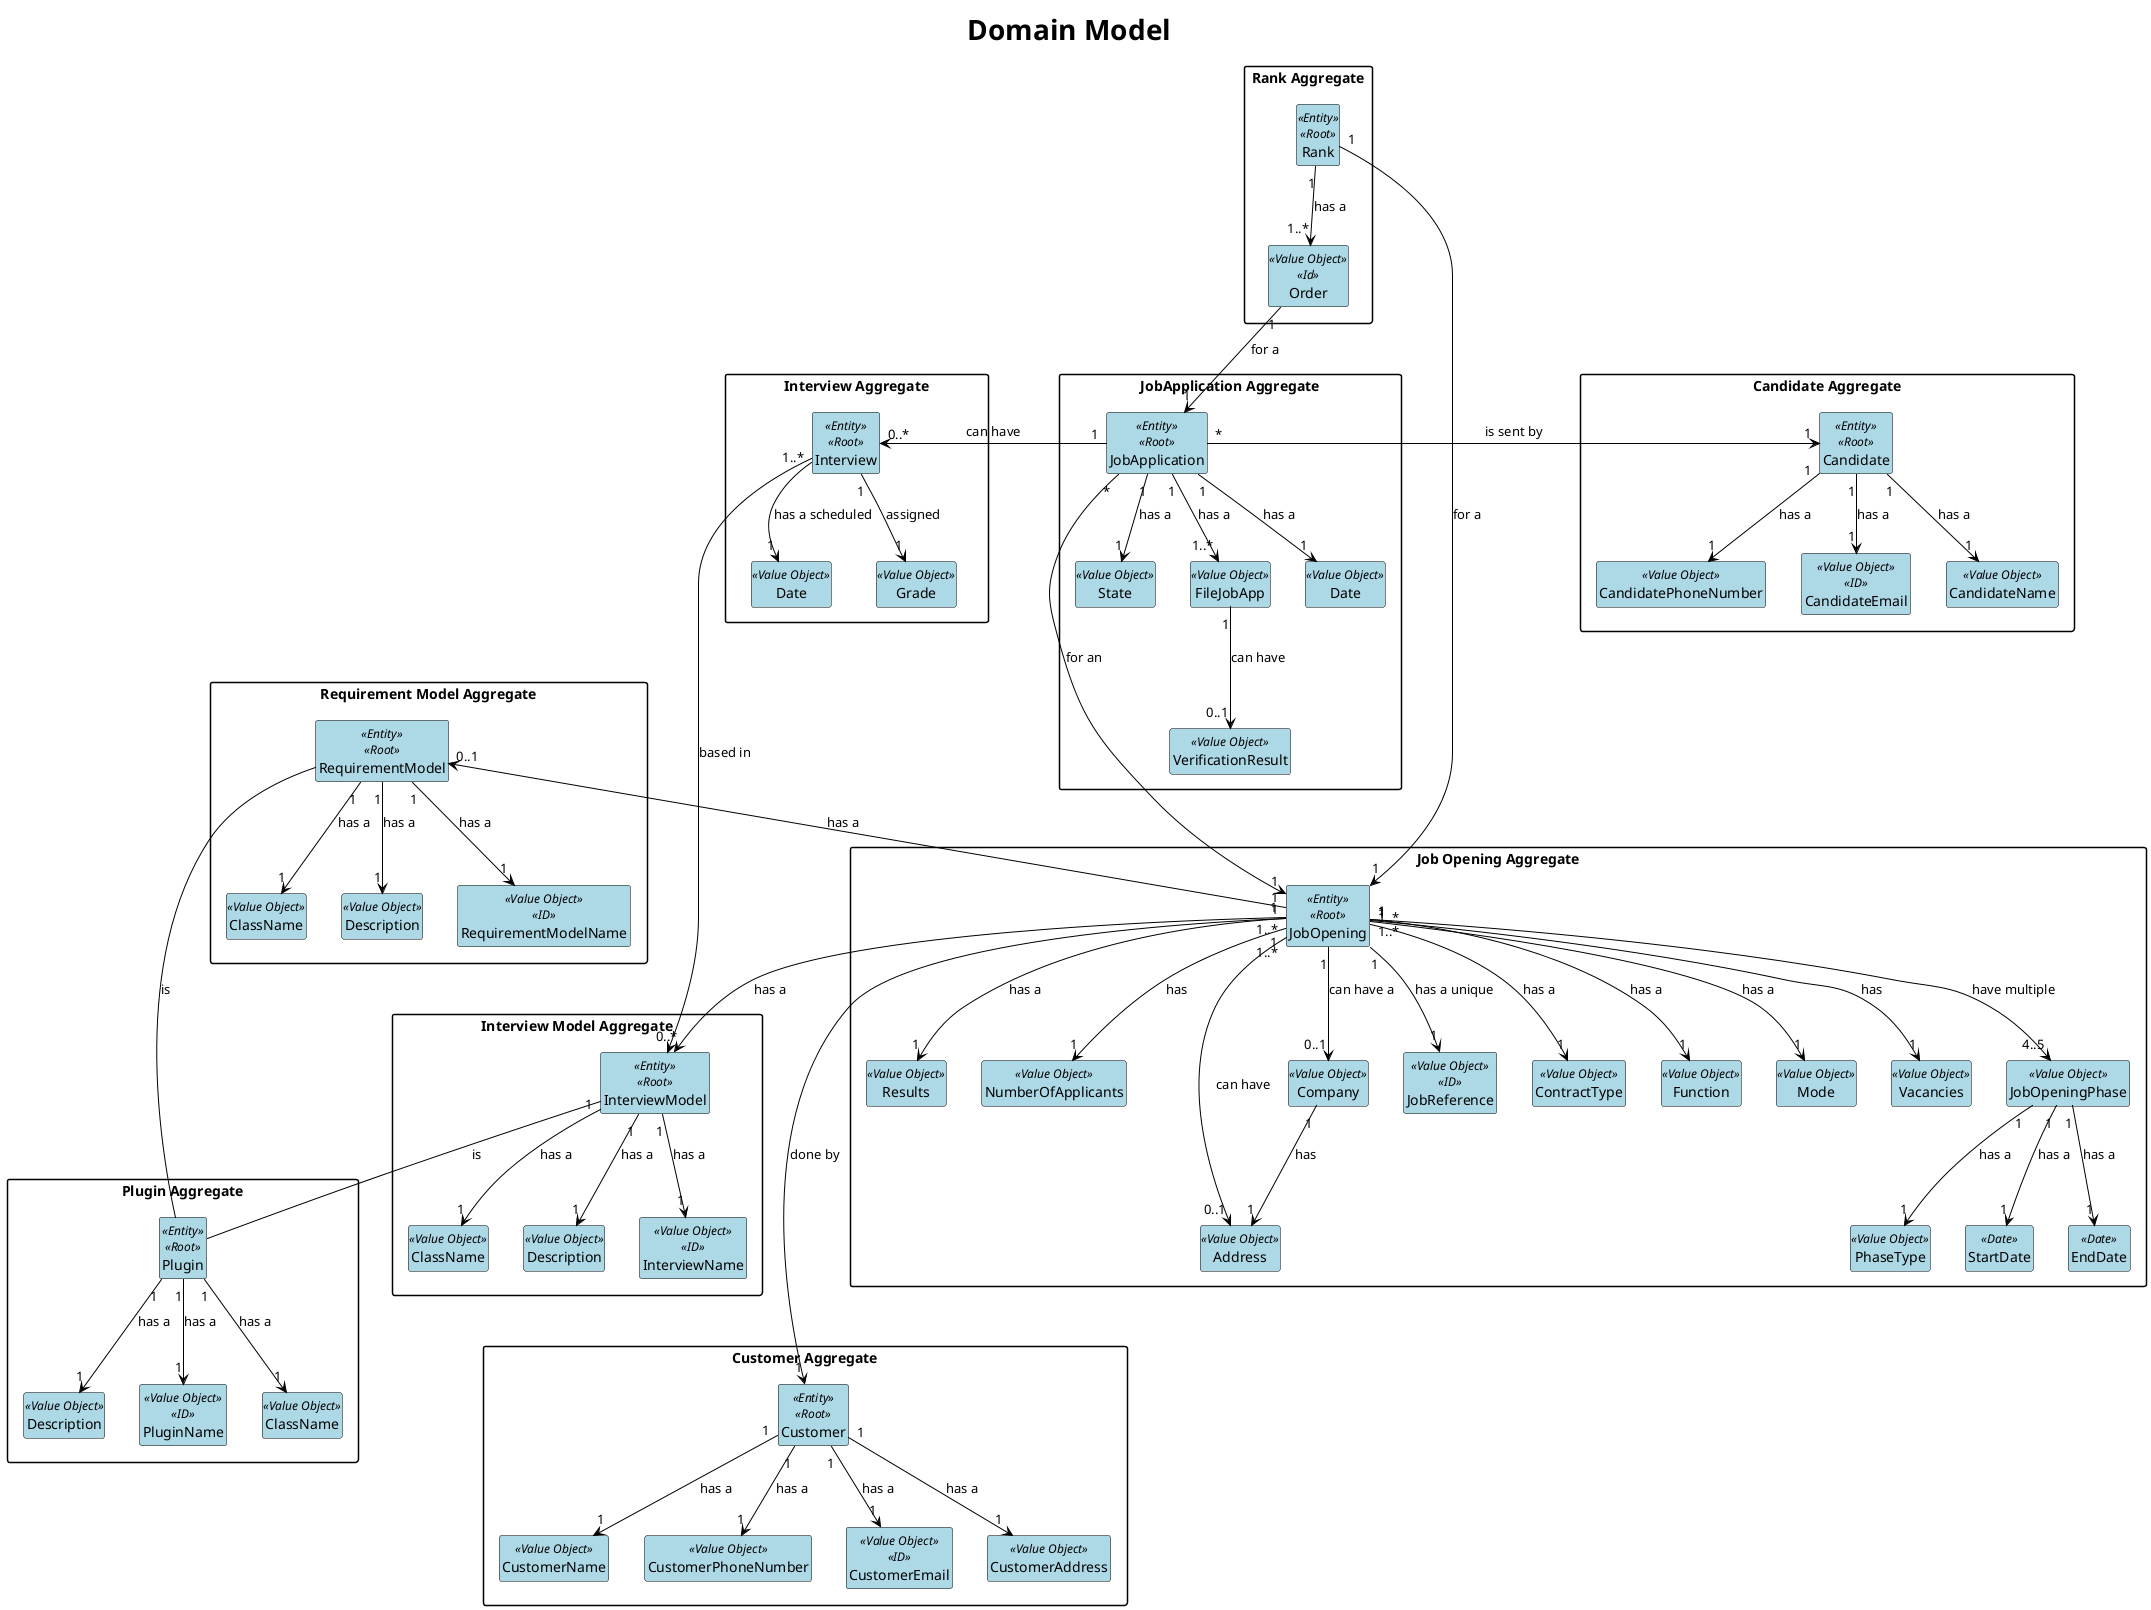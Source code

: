 @startuml

title <size:28>Domain Model</size>

hide methods
hide circle
hide attributes

'skinparam linetype ortho
'skinparam linetype polyline
skinparam packageStyle rect

skinparam class {
    BackgroundColor LightBlue
    ArrowColor Black
    BorderColor Black
    FontColor Black
    FontSize 14
}

skinparam relationship {
    ArrowColor Black
    ArrowFontColor Black
    ArrowFontSize 14
}

package "Candidate Aggregate" {
class Candidate <<Entity>> <<Root>>

class CandidateName <<Value Object>>
class CandidatePhoneNumber <<Value Object>>
class CandidateEmail <<Value Object>> <<ID>>

Candidate "1"--> "1" CandidateName : has a
Candidate "1" --> "1" CandidatePhoneNumber : has a
Candidate "1" --> "1" CandidateEmail : has a
}

package "Customer Aggregate" {
class Customer <<Entity>> <<Root>>

class CustomerName <<Value Object>>
class CustomerPhoneNumber <<Value Object>>
class CustomerEmail <<Value Object>><<ID>>
class CustomerAddress <<Value Object>>

Customer "1"--> "1" CustomerName : has a
Customer "1" --> "1" CustomerPhoneNumber : has a
Customer "1" --> "1" CustomerEmail : has a
Customer "1" --> "1" CustomerAddress : has a

}

package "JobApplication Aggregate" {
class JobApplication <<Entity>> <<Root>>

class Date <<Value Object>>
class State <<Value Object>>
class FileJobApp <<Value Object>>
class VerificationResult <<Value Object>>

JobApplication "1" --> "1" Date : has a
JobApplication "1" -->"1" State : has a
JobApplication "1" --> "1..*" FileJobApp : has a
FileJobApp "1" --> "0..1"VerificationResult : can have

}

package "Rank Aggregate" {
class Rank <<Entity>> <<Root>>
class Order <<Value Object>> <<Id>>
Rank "1" --> "1..*" Order: has a
}


package "Job Opening Aggregate" {
class JobOpening <<Entity>> <<Root>>

class Company <<Value Object>>
class Address <<Value Object>>
class JobReference <<Value Object>> <<ID>>
class ContractType <<Value Object>>
class Function <<Value Object>>
class Mode <<Value Object>>
class Vacancies <<Value Object>>
class JobOpeningPhase <<Value Object>>
class PhaseType <<Value Object>>
class Results <<Value Object>>
class StartDate <<Date>>
class EndDate <<Date>>

class NumberOfApplicants <<Value Object>>
class Address <<Value Object>>

JobOpening "1" --> "0..1" Company : can have a
Company "1" --> "1" Address : has
JobOpening "1" --> "1" JobReference : has a unique
JobOpening "1..*" --> "1" ContractType : has a
JobOpening "1..*" --> "1" Function : has a
JobOpening "1" --> "1" Mode : has a
JobOpening "1" --> "1" Vacancies : has
JobOpening "1" --> "4..5" JobOpeningPhase : have multiple
JobOpeningPhase "1" --> "1" StartDate : has a
JobOpeningPhase "1" --> "1" EndDate : has a
JobOpeningPhase "1" --> "1" PhaseType : has a
JobOpening "1" --> "1" Results : has a
JobOpening "1" --> "1" NumberOfApplicants : has
JobOpening "1..*" --> "0..1" Address : can have

}

package "Interview Aggregate" {
class Interview <<Entity>> <<Root>>


class Date <<Value Object>>
'class Hour <<Value Object>>
class Grade <<Value Object>>

Interview "1..*" --> "1" Date : has a scheduled
'Interview "1..*" --> "1" Hour : has a scheduled
Interview "1" --> "1" Grade : assigned

}

JobOpening "1..*" ---down-> "1" Customer : done by
'Candidate "1" ---down-> "0..*" Interview : has
Interview "0..*" <--right-- "1" JobApplication : can have
JobApplication "*" ---down-> "1" JobOpening : for an
Candidate "1" <-right "*" JobApplication : is sent by

package "Interview Model Aggregate"{
class InterviewModel <<Entity>> <<Root>>

class InterviewName <<Value Object>> <<ID>>
class ClassName <<Value Object>>
class Description <<Value Object>>

InterviewModel "1" -->"1" InterviewName : has a
InterviewModel "1" --> "1" ClassName : has a
InterviewModel "1" --> "1" Description : has a
}
InterviewModel "0..*" <-up- "1" JobOpening : has a

package "Requirement Model Aggregate"{
class RequirementModel <<Entity>> <<Root>>

class RequirementModelName <<Value Object>> <<ID>>
class ClassName <<Value Object>>
class Description <<Value Object>>

RequirementModel "1" -->"1" RequirementModelName : has a
RequirementModel "1" --> "1" ClassName : has a
RequirementModel "1" --> "1" Description : has a
}
RequirementModel "0..1" <-down- "1" JobOpening : has a

package "Plugin Aggregate"{
class Plugin <<Entity>> <<Root>>
class PluginName <<Value Object>> <<ID>>
class ClassName <<Value Object>>
class Description <<Value Object>>

Plugin "1" -->"1" PluginName : has a
Plugin "1" --> "1" ClassName : has a
Plugin "1" --> "1" Description : has a
}



RequirementModel -- Plugin : is
InterviewModel -- Plugin : is

Rank "1" --> "1" JobOpening : for a
Order "1" --> "1" JobApplication : for a
Interview ---> InterviewModel : based in

@enduml